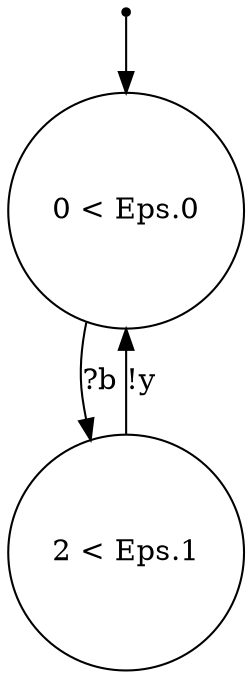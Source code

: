 digraph {
 node [shape=point] ENTRY
 node [shape=circle]
2 [label="2 < Eps.1
"]
0 [label="0 < Eps.0
"]
ENTRY -> 0
2 -> 0 [label="!y"]
0 -> 2 [label="?b"]

}